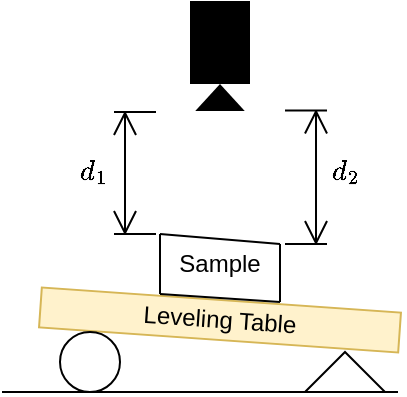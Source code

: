 <mxfile version="24.7.17">
  <diagram name="Page-1" id="bGzbi23QHzYNjb4NM59t">
    <mxGraphModel dx="454" dy="235" grid="1" gridSize="10" guides="1" tooltips="1" connect="1" arrows="1" fold="1" page="1" pageScale="1" pageWidth="850" pageHeight="1100" math="1" shadow="0">
      <root>
        <mxCell id="0" />
        <mxCell id="1" parent="0" />
        <mxCell id="RixFCQQN0fcgcrVFl46Q-26" value="Leveling Table" style="rounded=0;whiteSpace=wrap;html=1;fillColor=#fff2cc;strokeColor=#d6b656;rotation=4;" parent="1" vertex="1">
          <mxGeometry x="539" y="154" width="180" height="20" as="geometry" />
        </mxCell>
        <mxCell id="RixFCQQN0fcgcrVFl46Q-27" value="" style="ellipse;whiteSpace=wrap;html=1;aspect=fixed;" parent="1" vertex="1">
          <mxGeometry x="549" y="170" width="30" height="30" as="geometry" />
        </mxCell>
        <mxCell id="RixFCQQN0fcgcrVFl46Q-28" value="" style="verticalLabelPosition=bottom;verticalAlign=top;html=1;shape=mxgraph.basic.acute_triangle;dx=0.5;" parent="1" vertex="1">
          <mxGeometry x="671.5" y="180" width="40" height="20" as="geometry" />
        </mxCell>
        <mxCell id="RixFCQQN0fcgcrVFl46Q-29" value="" style="endArrow=none;html=1;rounded=0;" parent="1" edge="1">
          <mxGeometry width="50" height="50" relative="1" as="geometry">
            <mxPoint x="520" y="200" as="sourcePoint" />
            <mxPoint x="718" y="200" as="targetPoint" />
          </mxGeometry>
        </mxCell>
        <mxCell id="RixFCQQN0fcgcrVFl46Q-30" value="" style="shape=mxgraph.signs.tech.video_camera;html=1;pointerEvents=1;fillColor=#000000;strokeColor=none;verticalLabelPosition=bottom;verticalAlign=top;align=center;rotation=90;" parent="1" vertex="1">
          <mxGeometry x="601.5" y="17" width="55" height="30" as="geometry" />
        </mxCell>
        <mxCell id="RixFCQQN0fcgcrVFl46Q-31" value="" style="shape=dimension;direction=west;whiteSpace=wrap;html=1;align=center;points=[];verticalAlign=top;spacingTop=-15;labelBackgroundColor=none;rotation=-90;" parent="1" vertex="1">
          <mxGeometry x="556" y="80" width="61" height="21" as="geometry" />
        </mxCell>
        <mxCell id="RixFCQQN0fcgcrVFl46Q-32" value="" style="endArrow=none;html=1;rounded=0;" parent="1" edge="1">
          <mxGeometry width="50" height="50" relative="1" as="geometry">
            <mxPoint x="599" y="121" as="sourcePoint" />
            <mxPoint x="659" y="126" as="targetPoint" />
          </mxGeometry>
        </mxCell>
        <mxCell id="RixFCQQN0fcgcrVFl46Q-33" value="" style="endArrow=none;html=1;rounded=0;" parent="1" edge="1">
          <mxGeometry width="50" height="50" relative="1" as="geometry">
            <mxPoint x="599" y="151" as="sourcePoint" />
            <mxPoint x="599" y="121" as="targetPoint" />
          </mxGeometry>
        </mxCell>
        <mxCell id="RixFCQQN0fcgcrVFl46Q-34" value="" style="endArrow=none;html=1;rounded=0;" parent="1" edge="1">
          <mxGeometry width="50" height="50" relative="1" as="geometry">
            <mxPoint x="599" y="151" as="sourcePoint" />
            <mxPoint x="659" y="155" as="targetPoint" />
          </mxGeometry>
        </mxCell>
        <mxCell id="RixFCQQN0fcgcrVFl46Q-35" value="" style="endArrow=none;html=1;rounded=0;" parent="1" edge="1">
          <mxGeometry width="50" height="50" relative="1" as="geometry">
            <mxPoint x="659" y="155" as="sourcePoint" />
            <mxPoint x="659" y="126" as="targetPoint" />
          </mxGeometry>
        </mxCell>
        <mxCell id="RixFCQQN0fcgcrVFl46Q-36" value="Sample" style="text;html=1;align=center;verticalAlign=middle;whiteSpace=wrap;rounded=0;" parent="1" vertex="1">
          <mxGeometry x="599" y="121" width="60" height="30" as="geometry" />
        </mxCell>
        <mxCell id="Di4nmivKpnjExkYradp7-1" value="" style="shape=dimension;direction=west;whiteSpace=wrap;html=1;align=center;points=[];verticalAlign=top;spacingTop=-15;labelBackgroundColor=none;rotation=90;" vertex="1" parent="1">
          <mxGeometry x="638.63" y="82.13" width="66.75" height="21" as="geometry" />
        </mxCell>
        <mxCell id="Di4nmivKpnjExkYradp7-2" value="$$d_1$$" style="text;html=1;align=center;verticalAlign=middle;whiteSpace=wrap;rounded=0;" vertex="1" parent="1">
          <mxGeometry x="536" y="74.75" width="60" height="30" as="geometry" />
        </mxCell>
        <mxCell id="Di4nmivKpnjExkYradp7-3" value="$$d_2$$" style="text;html=1;align=center;verticalAlign=middle;whiteSpace=wrap;rounded=0;" vertex="1" parent="1">
          <mxGeometry x="661.5" y="74.75" width="60" height="30" as="geometry" />
        </mxCell>
      </root>
    </mxGraphModel>
  </diagram>
</mxfile>
